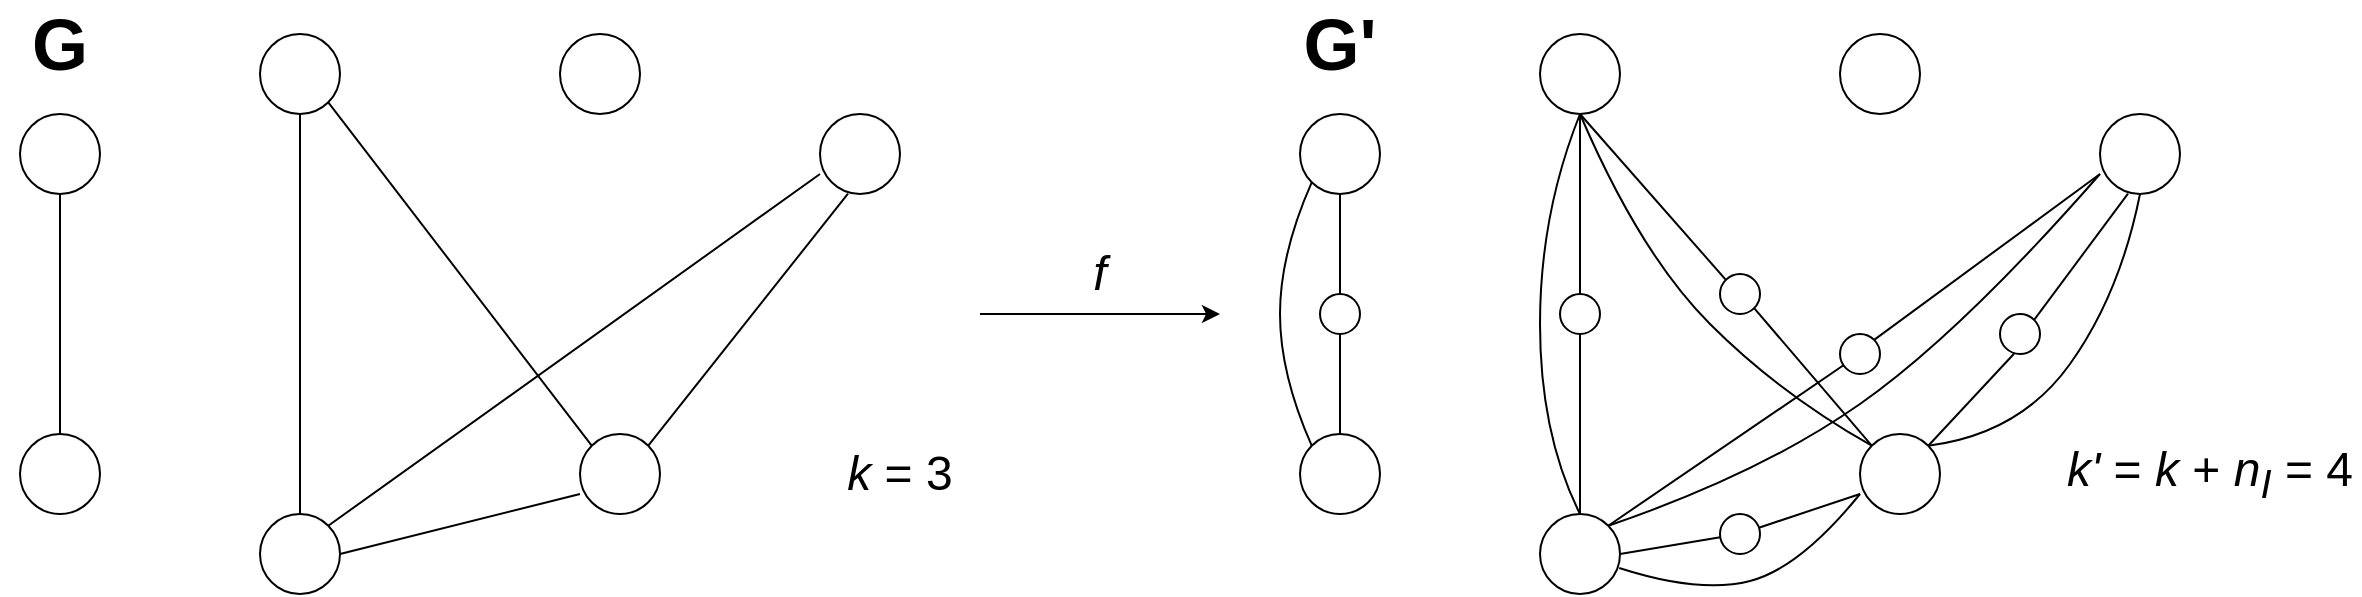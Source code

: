 <mxfile version="18.0.7" type="github">
  <diagram id="c71H-UEiv5kGWuatgabk" name="Page-1">
    <mxGraphModel dx="1038" dy="579" grid="1" gridSize="10" guides="1" tooltips="1" connect="1" arrows="1" fold="1" page="1" pageScale="1" pageWidth="827" pageHeight="1169" math="0" shadow="0">
      <root>
        <mxCell id="0" />
        <mxCell id="1" parent="0" />
        <mxCell id="TGcVva4WvWsiuMBKOWC4-3" style="edgeStyle=orthogonalEdgeStyle;rounded=0;orthogonalLoop=1;jettySize=auto;html=1;exitX=0.5;exitY=1;exitDx=0;exitDy=0;entryX=0.5;entryY=0;entryDx=0;entryDy=0;endArrow=none;endFill=0;" edge="1" parent="1" source="TGcVva4WvWsiuMBKOWC4-1" target="TGcVva4WvWsiuMBKOWC4-2">
          <mxGeometry relative="1" as="geometry" />
        </mxCell>
        <mxCell id="TGcVva4WvWsiuMBKOWC4-1" value="" style="ellipse;whiteSpace=wrap;html=1;aspect=fixed;" vertex="1" parent="1">
          <mxGeometry x="80" y="80" width="40" height="40" as="geometry" />
        </mxCell>
        <mxCell id="TGcVva4WvWsiuMBKOWC4-2" value="" style="ellipse;whiteSpace=wrap;html=1;aspect=fixed;" vertex="1" parent="1">
          <mxGeometry x="80" y="240" width="40" height="40" as="geometry" />
        </mxCell>
        <mxCell id="TGcVva4WvWsiuMBKOWC4-4" value="&lt;font style=&quot;font-size: 36px;&quot;&gt;&lt;b&gt;G&lt;/b&gt;&lt;/font&gt;" style="text;html=1;strokeColor=none;fillColor=none;align=center;verticalAlign=middle;whiteSpace=wrap;rounded=0;" vertex="1" parent="1">
          <mxGeometry x="70" y="30" width="60" height="30" as="geometry" />
        </mxCell>
        <mxCell id="TGcVva4WvWsiuMBKOWC4-9" style="edgeStyle=orthogonalEdgeStyle;rounded=0;orthogonalLoop=1;jettySize=auto;html=1;exitX=0.5;exitY=1;exitDx=0;exitDy=0;entryX=0.5;entryY=0;entryDx=0;entryDy=0;fontSize=24;endArrow=none;endFill=0;" edge="1" parent="1" source="TGcVva4WvWsiuMBKOWC4-5" target="TGcVva4WvWsiuMBKOWC4-6">
          <mxGeometry relative="1" as="geometry" />
        </mxCell>
        <mxCell id="TGcVva4WvWsiuMBKOWC4-5" value="" style="ellipse;whiteSpace=wrap;html=1;aspect=fixed;" vertex="1" parent="1">
          <mxGeometry x="200" y="40" width="40" height="40" as="geometry" />
        </mxCell>
        <mxCell id="TGcVva4WvWsiuMBKOWC4-6" value="" style="ellipse;whiteSpace=wrap;html=1;aspect=fixed;" vertex="1" parent="1">
          <mxGeometry x="200" y="280" width="40" height="40" as="geometry" />
        </mxCell>
        <mxCell id="TGcVva4WvWsiuMBKOWC4-7" value="" style="ellipse;whiteSpace=wrap;html=1;aspect=fixed;" vertex="1" parent="1">
          <mxGeometry x="360" y="240" width="40" height="40" as="geometry" />
        </mxCell>
        <mxCell id="TGcVva4WvWsiuMBKOWC4-8" value="" style="ellipse;whiteSpace=wrap;html=1;aspect=fixed;" vertex="1" parent="1">
          <mxGeometry x="480" y="80" width="40" height="40" as="geometry" />
        </mxCell>
        <mxCell id="TGcVva4WvWsiuMBKOWC4-10" value="" style="endArrow=none;html=1;rounded=0;fontSize=24;" edge="1" parent="1">
          <mxGeometry width="50" height="50" relative="1" as="geometry">
            <mxPoint x="240" y="300" as="sourcePoint" />
            <mxPoint x="360" y="270" as="targetPoint" />
          </mxGeometry>
        </mxCell>
        <mxCell id="TGcVva4WvWsiuMBKOWC4-11" value="" style="endArrow=none;html=1;rounded=0;fontSize=24;exitX=1;exitY=0;exitDx=0;exitDy=0;entryX=0.35;entryY=0.995;entryDx=0;entryDy=0;entryPerimeter=0;" edge="1" parent="1" source="TGcVva4WvWsiuMBKOWC4-7" target="TGcVva4WvWsiuMBKOWC4-8">
          <mxGeometry width="50" height="50" relative="1" as="geometry">
            <mxPoint x="400" y="240" as="sourcePoint" />
            <mxPoint x="450" y="190" as="targetPoint" />
          </mxGeometry>
        </mxCell>
        <mxCell id="TGcVva4WvWsiuMBKOWC4-12" value="" style="endArrow=none;html=1;rounded=0;fontSize=24;exitX=1;exitY=0;exitDx=0;exitDy=0;" edge="1" parent="1" source="TGcVva4WvWsiuMBKOWC4-6">
          <mxGeometry width="50" height="50" relative="1" as="geometry">
            <mxPoint x="230" y="280" as="sourcePoint" />
            <mxPoint x="480" y="110" as="targetPoint" />
          </mxGeometry>
        </mxCell>
        <mxCell id="TGcVva4WvWsiuMBKOWC4-13" value="" style="endArrow=none;html=1;rounded=0;fontSize=24;entryX=0;entryY=0;entryDx=0;entryDy=0;exitX=1;exitY=1;exitDx=0;exitDy=0;" edge="1" parent="1" source="TGcVva4WvWsiuMBKOWC4-5" target="TGcVva4WvWsiuMBKOWC4-7">
          <mxGeometry width="50" height="50" relative="1" as="geometry">
            <mxPoint x="240" y="70" as="sourcePoint" />
            <mxPoint x="290" y="20" as="targetPoint" />
          </mxGeometry>
        </mxCell>
        <mxCell id="TGcVva4WvWsiuMBKOWC4-14" value="&lt;font style=&quot;font-size: 24px;&quot;&gt;&lt;i&gt;k&lt;/i&gt; = 3&lt;/font&gt;" style="text;html=1;strokeColor=none;fillColor=none;align=center;verticalAlign=middle;whiteSpace=wrap;rounded=0;fontSize=24;" vertex="1" parent="1">
          <mxGeometry x="480" y="240" width="80" height="40" as="geometry" />
        </mxCell>
        <mxCell id="TGcVva4WvWsiuMBKOWC4-15" value="" style="endArrow=classic;html=1;rounded=0;fontSize=36;" edge="1" parent="1">
          <mxGeometry width="50" height="50" relative="1" as="geometry">
            <mxPoint x="560" y="180" as="sourcePoint" />
            <mxPoint x="680" y="180" as="targetPoint" />
          </mxGeometry>
        </mxCell>
        <mxCell id="TGcVva4WvWsiuMBKOWC4-16" value="&lt;font style=&quot;font-size: 24px;&quot;&gt;&lt;i&gt;f&lt;/i&gt;&lt;/font&gt;" style="text;html=1;strokeColor=none;fillColor=none;align=center;verticalAlign=middle;whiteSpace=wrap;rounded=0;fontSize=24;" vertex="1" parent="1">
          <mxGeometry x="580" y="140" width="80" height="40" as="geometry" />
        </mxCell>
        <mxCell id="TGcVva4WvWsiuMBKOWC4-17" style="edgeStyle=orthogonalEdgeStyle;rounded=0;orthogonalLoop=1;jettySize=auto;html=1;exitX=0.5;exitY=1;exitDx=0;exitDy=0;entryX=0.5;entryY=0;entryDx=0;entryDy=0;endArrow=none;endFill=0;startArrow=none;" edge="1" parent="1" source="TGcVva4WvWsiuMBKOWC4-31" target="TGcVva4WvWsiuMBKOWC4-19">
          <mxGeometry relative="1" as="geometry" />
        </mxCell>
        <mxCell id="TGcVva4WvWsiuMBKOWC4-18" value="" style="ellipse;whiteSpace=wrap;html=1;aspect=fixed;" vertex="1" parent="1">
          <mxGeometry x="720" y="80" width="40" height="40" as="geometry" />
        </mxCell>
        <mxCell id="TGcVva4WvWsiuMBKOWC4-19" value="" style="ellipse;whiteSpace=wrap;html=1;aspect=fixed;" vertex="1" parent="1">
          <mxGeometry x="720" y="240" width="40" height="40" as="geometry" />
        </mxCell>
        <mxCell id="TGcVva4WvWsiuMBKOWC4-20" value="&lt;font style=&quot;font-size: 36px;&quot;&gt;&lt;b&gt;G&#39;&lt;/b&gt;&lt;/font&gt;" style="text;html=1;strokeColor=none;fillColor=none;align=center;verticalAlign=middle;whiteSpace=wrap;rounded=0;" vertex="1" parent="1">
          <mxGeometry x="710" y="30" width="60" height="30" as="geometry" />
        </mxCell>
        <mxCell id="TGcVva4WvWsiuMBKOWC4-21" style="edgeStyle=orthogonalEdgeStyle;rounded=0;orthogonalLoop=1;jettySize=auto;html=1;exitX=0.5;exitY=1;exitDx=0;exitDy=0;entryX=0.5;entryY=0;entryDx=0;entryDy=0;fontSize=24;endArrow=none;endFill=0;startArrow=none;" edge="1" parent="1" source="TGcVva4WvWsiuMBKOWC4-34" target="TGcVva4WvWsiuMBKOWC4-23">
          <mxGeometry relative="1" as="geometry" />
        </mxCell>
        <mxCell id="TGcVva4WvWsiuMBKOWC4-22" value="" style="ellipse;whiteSpace=wrap;html=1;aspect=fixed;" vertex="1" parent="1">
          <mxGeometry x="840" y="40" width="40" height="40" as="geometry" />
        </mxCell>
        <mxCell id="TGcVva4WvWsiuMBKOWC4-23" value="" style="ellipse;whiteSpace=wrap;html=1;aspect=fixed;" vertex="1" parent="1">
          <mxGeometry x="840" y="280" width="40" height="40" as="geometry" />
        </mxCell>
        <mxCell id="TGcVva4WvWsiuMBKOWC4-24" value="" style="ellipse;whiteSpace=wrap;html=1;aspect=fixed;" vertex="1" parent="1">
          <mxGeometry x="1000" y="240" width="40" height="40" as="geometry" />
        </mxCell>
        <mxCell id="TGcVva4WvWsiuMBKOWC4-25" value="" style="ellipse;whiteSpace=wrap;html=1;aspect=fixed;" vertex="1" parent="1">
          <mxGeometry x="1120" y="80" width="40" height="40" as="geometry" />
        </mxCell>
        <mxCell id="TGcVva4WvWsiuMBKOWC4-26" value="" style="endArrow=none;html=1;rounded=0;fontSize=24;startArrow=none;" edge="1" parent="1" source="TGcVva4WvWsiuMBKOWC4-40">
          <mxGeometry width="50" height="50" relative="1" as="geometry">
            <mxPoint x="880" y="300" as="sourcePoint" />
            <mxPoint x="1000" y="270" as="targetPoint" />
          </mxGeometry>
        </mxCell>
        <mxCell id="TGcVva4WvWsiuMBKOWC4-27" value="" style="endArrow=none;html=1;rounded=0;fontSize=24;exitX=1;exitY=0;exitDx=0;exitDy=0;entryX=0.35;entryY=0.995;entryDx=0;entryDy=0;entryPerimeter=0;startArrow=none;" edge="1" parent="1" source="TGcVva4WvWsiuMBKOWC4-42" target="TGcVva4WvWsiuMBKOWC4-25">
          <mxGeometry width="50" height="50" relative="1" as="geometry">
            <mxPoint x="1040" y="240" as="sourcePoint" />
            <mxPoint x="1090" y="190" as="targetPoint" />
          </mxGeometry>
        </mxCell>
        <mxCell id="TGcVva4WvWsiuMBKOWC4-28" value="" style="endArrow=none;html=1;rounded=0;fontSize=24;exitX=1;exitY=0;exitDx=0;exitDy=0;startArrow=none;" edge="1" parent="1" source="TGcVva4WvWsiuMBKOWC4-38">
          <mxGeometry width="50" height="50" relative="1" as="geometry">
            <mxPoint x="870" y="280" as="sourcePoint" />
            <mxPoint x="1120" y="110" as="targetPoint" />
          </mxGeometry>
        </mxCell>
        <mxCell id="TGcVva4WvWsiuMBKOWC4-29" value="" style="endArrow=none;html=1;rounded=0;fontSize=24;entryX=0;entryY=0;entryDx=0;entryDy=0;exitX=1;exitY=1;exitDx=0;exitDy=0;startArrow=none;" edge="1" parent="1" source="TGcVva4WvWsiuMBKOWC4-36" target="TGcVva4WvWsiuMBKOWC4-24">
          <mxGeometry width="50" height="50" relative="1" as="geometry">
            <mxPoint x="880" y="70" as="sourcePoint" />
            <mxPoint x="930" y="20" as="targetPoint" />
          </mxGeometry>
        </mxCell>
        <mxCell id="TGcVva4WvWsiuMBKOWC4-31" value="" style="ellipse;whiteSpace=wrap;html=1;aspect=fixed;fontSize=36;" vertex="1" parent="1">
          <mxGeometry x="730" y="170" width="20" height="20" as="geometry" />
        </mxCell>
        <mxCell id="TGcVva4WvWsiuMBKOWC4-32" value="" style="edgeStyle=orthogonalEdgeStyle;rounded=0;orthogonalLoop=1;jettySize=auto;html=1;exitX=0.5;exitY=1;exitDx=0;exitDy=0;entryX=0.5;entryY=0;entryDx=0;entryDy=0;endArrow=none;endFill=0;" edge="1" parent="1" source="TGcVva4WvWsiuMBKOWC4-18" target="TGcVva4WvWsiuMBKOWC4-31">
          <mxGeometry relative="1" as="geometry">
            <mxPoint x="740" y="120" as="sourcePoint" />
            <mxPoint x="740" y="240" as="targetPoint" />
          </mxGeometry>
        </mxCell>
        <mxCell id="TGcVva4WvWsiuMBKOWC4-33" value="" style="curved=1;endArrow=none;html=1;rounded=0;fontSize=36;entryX=0;entryY=1;entryDx=0;entryDy=0;exitX=0;exitY=0;exitDx=0;exitDy=0;endFill=0;" edge="1" parent="1" source="TGcVva4WvWsiuMBKOWC4-19" target="TGcVva4WvWsiuMBKOWC4-18">
          <mxGeometry width="50" height="50" relative="1" as="geometry">
            <mxPoint x="630" y="290" as="sourcePoint" />
            <mxPoint x="680" y="240" as="targetPoint" />
            <Array as="points">
              <mxPoint x="710" y="210" />
              <mxPoint x="710" y="150" />
            </Array>
          </mxGeometry>
        </mxCell>
        <mxCell id="TGcVva4WvWsiuMBKOWC4-34" value="" style="ellipse;whiteSpace=wrap;html=1;aspect=fixed;fontSize=36;" vertex="1" parent="1">
          <mxGeometry x="850" y="170" width="20" height="20" as="geometry" />
        </mxCell>
        <mxCell id="TGcVva4WvWsiuMBKOWC4-35" value="" style="edgeStyle=orthogonalEdgeStyle;rounded=0;orthogonalLoop=1;jettySize=auto;html=1;exitX=0.5;exitY=1;exitDx=0;exitDy=0;entryX=0.5;entryY=0;entryDx=0;entryDy=0;fontSize=24;endArrow=none;endFill=0;" edge="1" parent="1" source="TGcVva4WvWsiuMBKOWC4-22" target="TGcVva4WvWsiuMBKOWC4-34">
          <mxGeometry relative="1" as="geometry">
            <mxPoint x="860" y="80" as="sourcePoint" />
            <mxPoint x="860" y="280" as="targetPoint" />
          </mxGeometry>
        </mxCell>
        <mxCell id="TGcVva4WvWsiuMBKOWC4-36" value="" style="ellipse;whiteSpace=wrap;html=1;aspect=fixed;fontSize=36;" vertex="1" parent="1">
          <mxGeometry x="930" y="160" width="20" height="20" as="geometry" />
        </mxCell>
        <mxCell id="TGcVva4WvWsiuMBKOWC4-37" value="" style="endArrow=none;html=1;rounded=0;fontSize=24;entryX=0;entryY=0;entryDx=0;entryDy=0;exitX=0.5;exitY=1;exitDx=0;exitDy=0;" edge="1" parent="1" source="TGcVva4WvWsiuMBKOWC4-22" target="TGcVva4WvWsiuMBKOWC4-36">
          <mxGeometry width="50" height="50" relative="1" as="geometry">
            <mxPoint x="874.142" y="74.142" as="sourcePoint" />
            <mxPoint x="1005.858" y="245.858" as="targetPoint" />
          </mxGeometry>
        </mxCell>
        <mxCell id="TGcVva4WvWsiuMBKOWC4-38" value="" style="ellipse;whiteSpace=wrap;html=1;aspect=fixed;fontSize=36;" vertex="1" parent="1">
          <mxGeometry x="990" y="190" width="20" height="20" as="geometry" />
        </mxCell>
        <mxCell id="TGcVva4WvWsiuMBKOWC4-39" value="" style="endArrow=none;html=1;rounded=0;fontSize=24;exitX=1;exitY=0;exitDx=0;exitDy=0;" edge="1" parent="1" source="TGcVva4WvWsiuMBKOWC4-23" target="TGcVva4WvWsiuMBKOWC4-38">
          <mxGeometry width="50" height="50" relative="1" as="geometry">
            <mxPoint x="874.142" y="285.858" as="sourcePoint" />
            <mxPoint x="1120" y="110" as="targetPoint" />
          </mxGeometry>
        </mxCell>
        <mxCell id="TGcVva4WvWsiuMBKOWC4-40" value="" style="ellipse;whiteSpace=wrap;html=1;aspect=fixed;fontSize=36;" vertex="1" parent="1">
          <mxGeometry x="930" y="280" width="20" height="20" as="geometry" />
        </mxCell>
        <mxCell id="TGcVva4WvWsiuMBKOWC4-41" value="" style="endArrow=none;html=1;rounded=0;fontSize=24;" edge="1" parent="1" target="TGcVva4WvWsiuMBKOWC4-40">
          <mxGeometry width="50" height="50" relative="1" as="geometry">
            <mxPoint x="880" y="300" as="sourcePoint" />
            <mxPoint x="1000" y="270" as="targetPoint" />
          </mxGeometry>
        </mxCell>
        <mxCell id="TGcVva4WvWsiuMBKOWC4-42" value="" style="ellipse;whiteSpace=wrap;html=1;aspect=fixed;fontSize=36;" vertex="1" parent="1">
          <mxGeometry x="1070" y="180" width="20" height="20" as="geometry" />
        </mxCell>
        <mxCell id="TGcVva4WvWsiuMBKOWC4-43" value="" style="endArrow=none;html=1;rounded=0;fontSize=24;exitX=1;exitY=0;exitDx=0;exitDy=0;entryX=0.35;entryY=0.995;entryDx=0;entryDy=0;entryPerimeter=0;" edge="1" parent="1" source="TGcVva4WvWsiuMBKOWC4-24" target="TGcVva4WvWsiuMBKOWC4-42">
          <mxGeometry width="50" height="50" relative="1" as="geometry">
            <mxPoint x="1034.142" y="245.858" as="sourcePoint" />
            <mxPoint x="1134" y="119.8" as="targetPoint" />
          </mxGeometry>
        </mxCell>
        <mxCell id="TGcVva4WvWsiuMBKOWC4-45" value="" style="curved=1;endArrow=none;html=1;rounded=0;fontSize=36;exitX=0.5;exitY=0;exitDx=0;exitDy=0;endFill=0;" edge="1" parent="1" source="TGcVva4WvWsiuMBKOWC4-23">
          <mxGeometry width="50" height="50" relative="1" as="geometry">
            <mxPoint x="735.858" y="255.858" as="sourcePoint" />
            <mxPoint x="860" y="80" as="targetPoint" />
            <Array as="points">
              <mxPoint x="840" y="240" />
              <mxPoint x="840" y="130" />
            </Array>
          </mxGeometry>
        </mxCell>
        <mxCell id="TGcVva4WvWsiuMBKOWC4-46" value="" style="curved=1;endArrow=none;html=1;rounded=0;fontSize=36;exitX=0;exitY=0;exitDx=0;exitDy=0;endFill=0;entryX=0.5;entryY=1;entryDx=0;entryDy=0;" edge="1" parent="1" source="TGcVva4WvWsiuMBKOWC4-24" target="TGcVva4WvWsiuMBKOWC4-22">
          <mxGeometry width="50" height="50" relative="1" as="geometry">
            <mxPoint x="863.2" y="292.2" as="sourcePoint" />
            <mxPoint x="870" y="80" as="targetPoint" />
            <Array as="points">
              <mxPoint x="960" y="220" />
              <mxPoint x="890" y="150" />
            </Array>
          </mxGeometry>
        </mxCell>
        <mxCell id="TGcVva4WvWsiuMBKOWC4-47" value="" style="curved=1;endArrow=none;html=1;rounded=0;fontSize=36;exitX=0.99;exitY=0.675;exitDx=0;exitDy=0;exitPerimeter=0;endFill=0;" edge="1" parent="1" source="TGcVva4WvWsiuMBKOWC4-23">
          <mxGeometry width="50" height="50" relative="1" as="geometry">
            <mxPoint x="930" y="400" as="sourcePoint" />
            <mxPoint x="1000" y="270" as="targetPoint" />
            <Array as="points">
              <mxPoint x="920" y="320" />
              <mxPoint x="970" y="307" />
            </Array>
          </mxGeometry>
        </mxCell>
        <mxCell id="TGcVva4WvWsiuMBKOWC4-48" value="" style="curved=1;endArrow=none;html=1;rounded=0;fontSize=36;exitX=1;exitY=0;exitDx=0;exitDy=0;endFill=0;" edge="1" parent="1" source="TGcVva4WvWsiuMBKOWC4-24">
          <mxGeometry width="50" height="50" relative="1" as="geometry">
            <mxPoint x="889.6" y="317" as="sourcePoint" />
            <mxPoint x="1140" y="120" as="targetPoint" />
            <Array as="points">
              <mxPoint x="1080" y="240" />
              <mxPoint x="1130" y="170" />
            </Array>
          </mxGeometry>
        </mxCell>
        <mxCell id="TGcVva4WvWsiuMBKOWC4-49" value="" style="curved=1;endArrow=none;html=1;rounded=0;fontSize=36;exitX=1;exitY=0;exitDx=0;exitDy=0;endFill=0;" edge="1" parent="1" source="TGcVva4WvWsiuMBKOWC4-23">
          <mxGeometry width="50" height="50" relative="1" as="geometry">
            <mxPoint x="1044.142" y="255.858" as="sourcePoint" />
            <mxPoint x="1120" y="110" as="targetPoint" />
            <Array as="points">
              <mxPoint x="950" y="260" />
              <mxPoint x="1050" y="190" />
            </Array>
          </mxGeometry>
        </mxCell>
        <mxCell id="TGcVva4WvWsiuMBKOWC4-50" value="&lt;font style=&quot;font-size: 24px;&quot;&gt;&lt;i&gt;k&#39;&lt;/i&gt; = &lt;i&gt;k&lt;/i&gt; + &lt;i&gt;n&lt;sub&gt;I&lt;/sub&gt; &lt;/i&gt;= 4&lt;/font&gt;" style="text;html=1;strokeColor=none;fillColor=none;align=center;verticalAlign=middle;whiteSpace=wrap;rounded=0;fontSize=24;" vertex="1" parent="1">
          <mxGeometry x="1100" y="240" width="150" height="40" as="geometry" />
        </mxCell>
        <mxCell id="TGcVva4WvWsiuMBKOWC4-51" value="" style="ellipse;whiteSpace=wrap;html=1;aspect=fixed;" vertex="1" parent="1">
          <mxGeometry x="350" y="40" width="40" height="40" as="geometry" />
        </mxCell>
        <mxCell id="TGcVva4WvWsiuMBKOWC4-52" value="" style="ellipse;whiteSpace=wrap;html=1;aspect=fixed;" vertex="1" parent="1">
          <mxGeometry x="990" y="40" width="40" height="40" as="geometry" />
        </mxCell>
      </root>
    </mxGraphModel>
  </diagram>
</mxfile>
